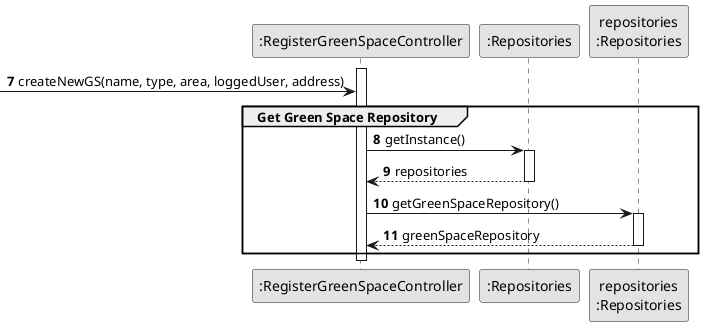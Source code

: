 @startuml
skinparam monochrome true
skinparam packageStyle rectangle
skinparam shadowing false

autonumber

'hide footbox

participant ":RegisterGreenSpaceController" as CTRL
participant ":Repositories" as RepositorySingleton
participant "repositories\n:Repositories" as PLAT

autonumber 7


activate CTRL

 -> CTRL: createNewGS(name, type, area, loggedUser, address)

    group Get Green Space Repository


CTRL -> RepositorySingleton : getInstance()
activate RepositorySingleton
RepositorySingleton --> CTRL : repositories
deactivate RepositorySingleton
CTRL -> PLAT : getGreenSpaceRepository()
activate PLAT
PLAT -->  CTRL: greenSpaceRepository
deactivate PLAT

    end
deactivate CTRL


@enduml